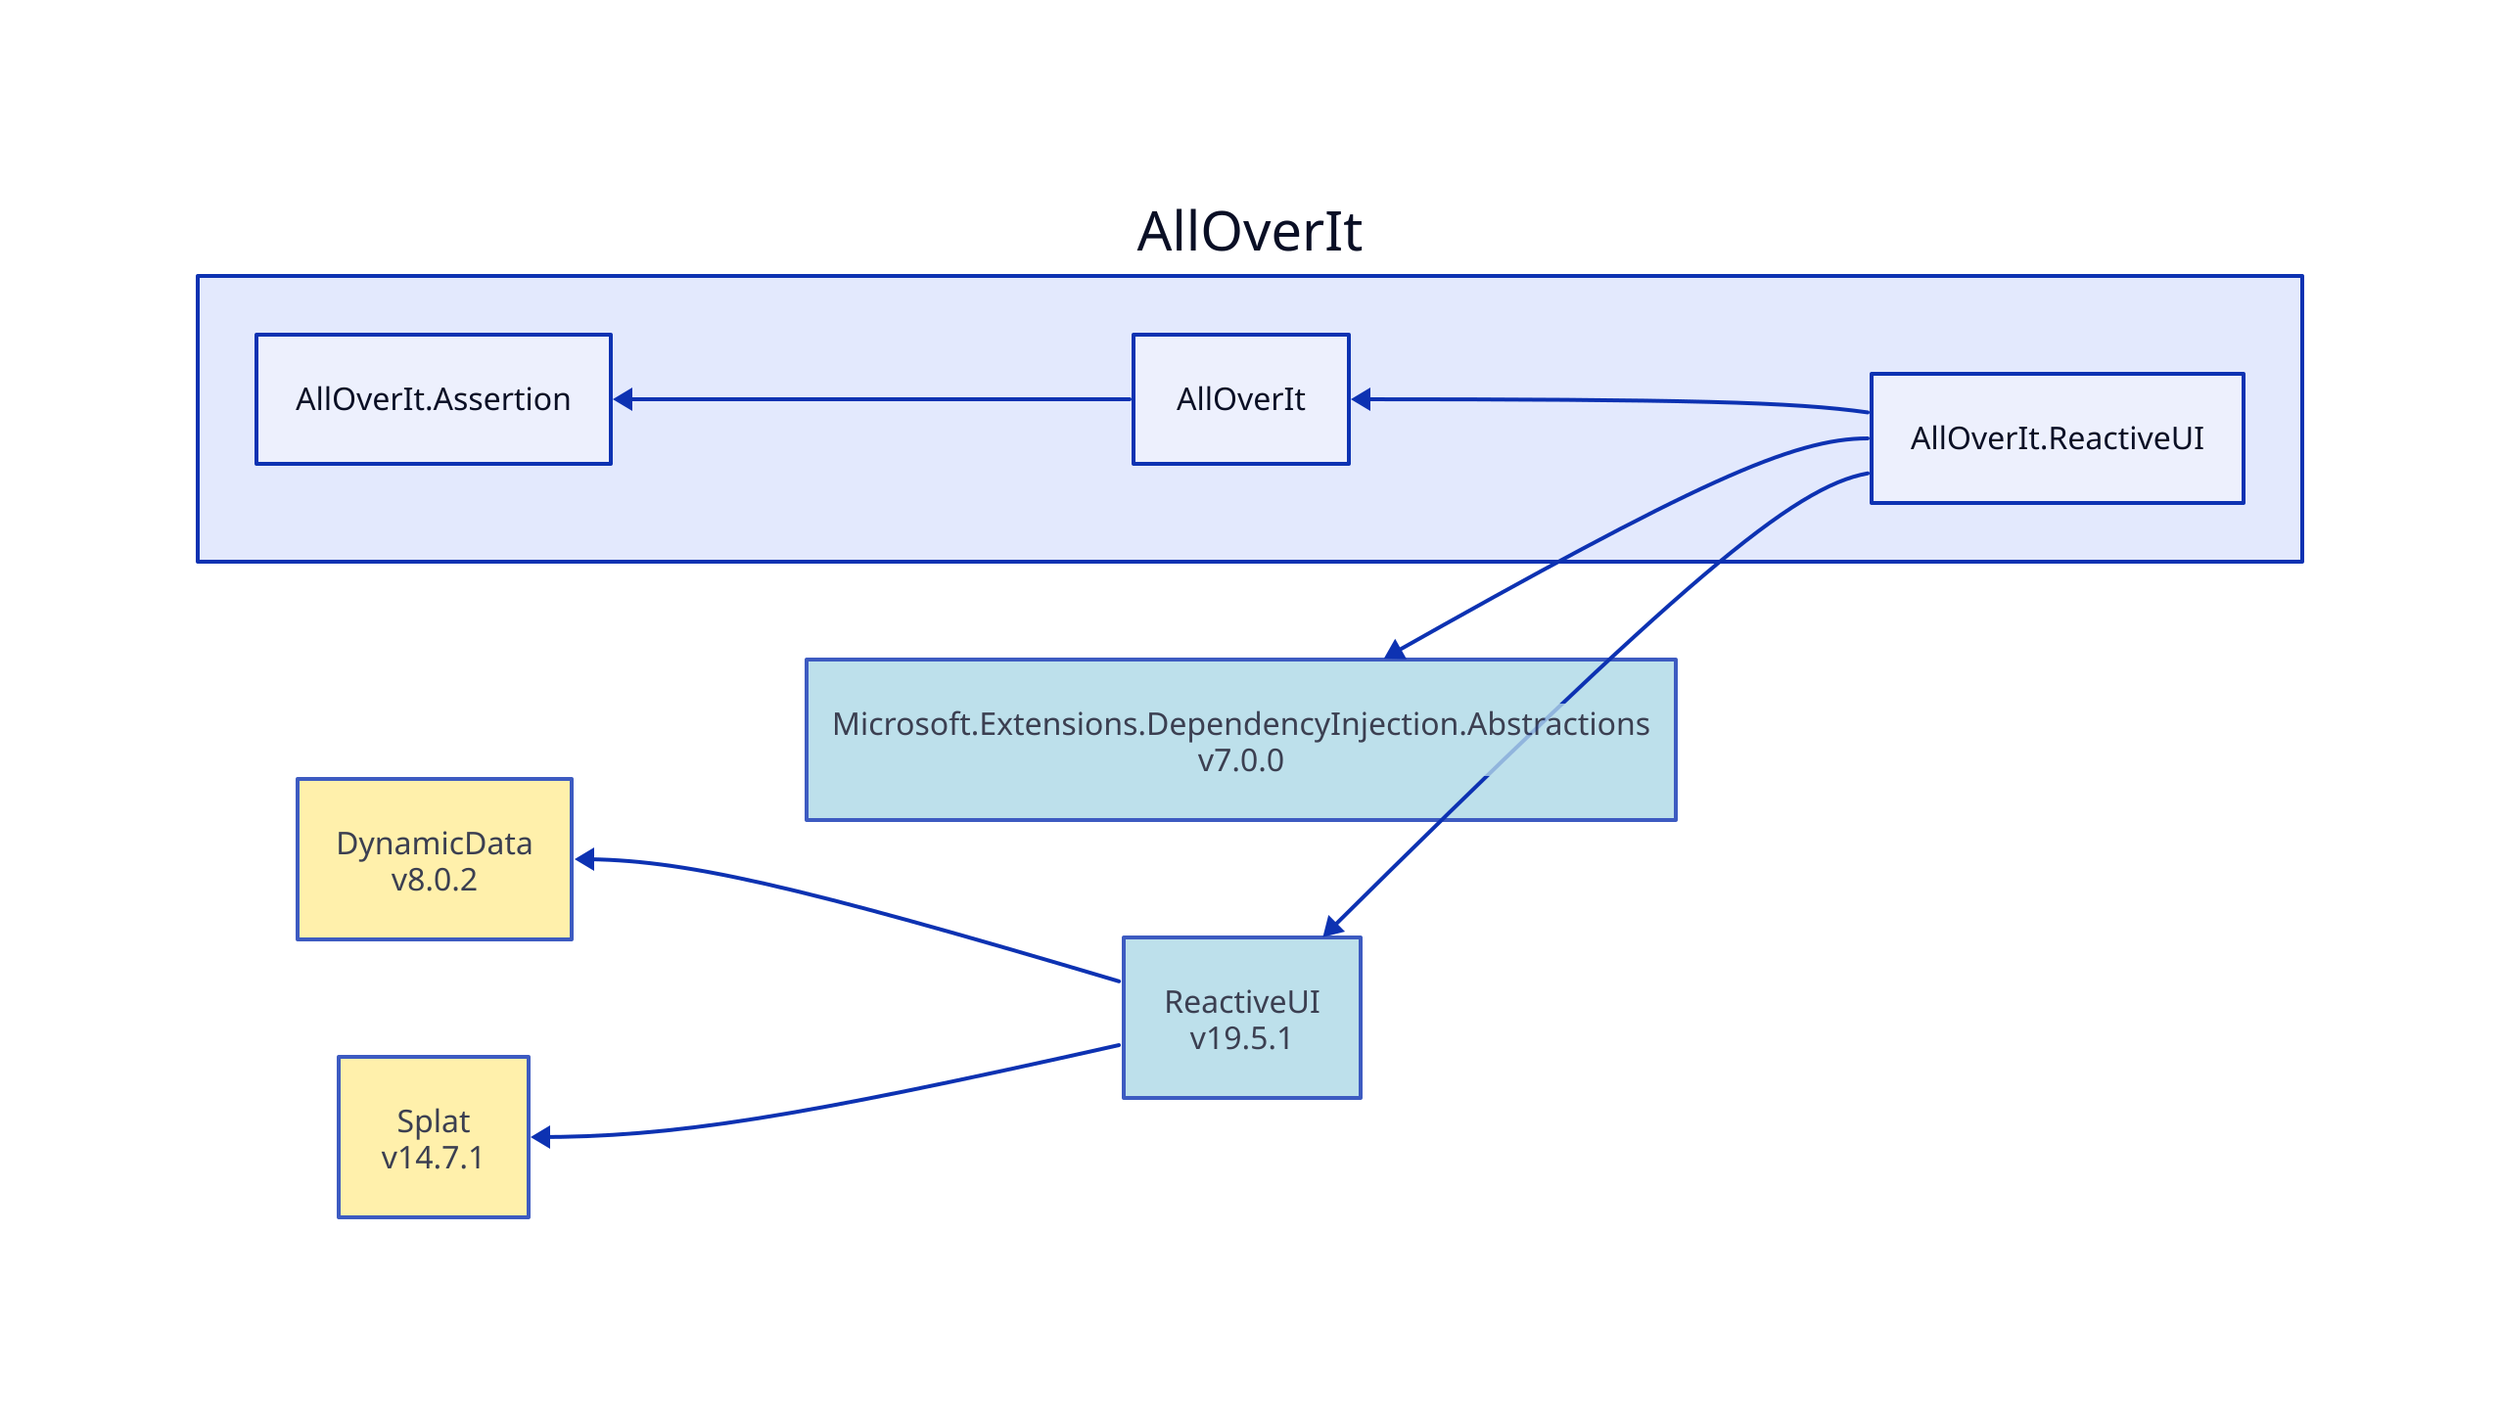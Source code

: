 direction: left

aoi: AllOverIt
aoi.alloverit-reactiveui: AllOverIt.ReactiveUI
microsoft-extensions-dependencyinjection-abstractions_7-0-0: Microsoft.Extensions.DependencyInjection.Abstractions\nv7.0.0
microsoft-extensions-dependencyinjection-abstractions_7-0-0.style.fill: "#ADD8E6"
microsoft-extensions-dependencyinjection-abstractions_7-0-0.style.opacity: 0.8
microsoft-extensions-dependencyinjection-abstractions_7-0-0 <- aoi.alloverit-reactiveui
reactiveui_19-5-1: ReactiveUI\nv19.5.1
reactiveui_19-5-1.style.fill: "#ADD8E6"
reactiveui_19-5-1.style.opacity: 0.8
dynamicdata_8-0-2: DynamicData\nv8.0.2
dynamicdata_8-0-2.style.fill: "#FFEC96"
dynamicdata_8-0-2.style.opacity: 0.8
dynamicdata_8-0-2 <- reactiveui_19-5-1
splat_14-7-1: Splat\nv14.7.1
splat_14-7-1.style.fill: "#FFEC96"
splat_14-7-1.style.opacity: 0.8
splat_14-7-1 <- reactiveui_19-5-1
reactiveui_19-5-1 <- aoi.alloverit-reactiveui
aoi.alloverit: AllOverIt
aoi.alloverit-assertion: AllOverIt.Assertion
aoi.alloverit-assertion <- aoi.alloverit
aoi.alloverit <- aoi.alloverit-reactiveui

